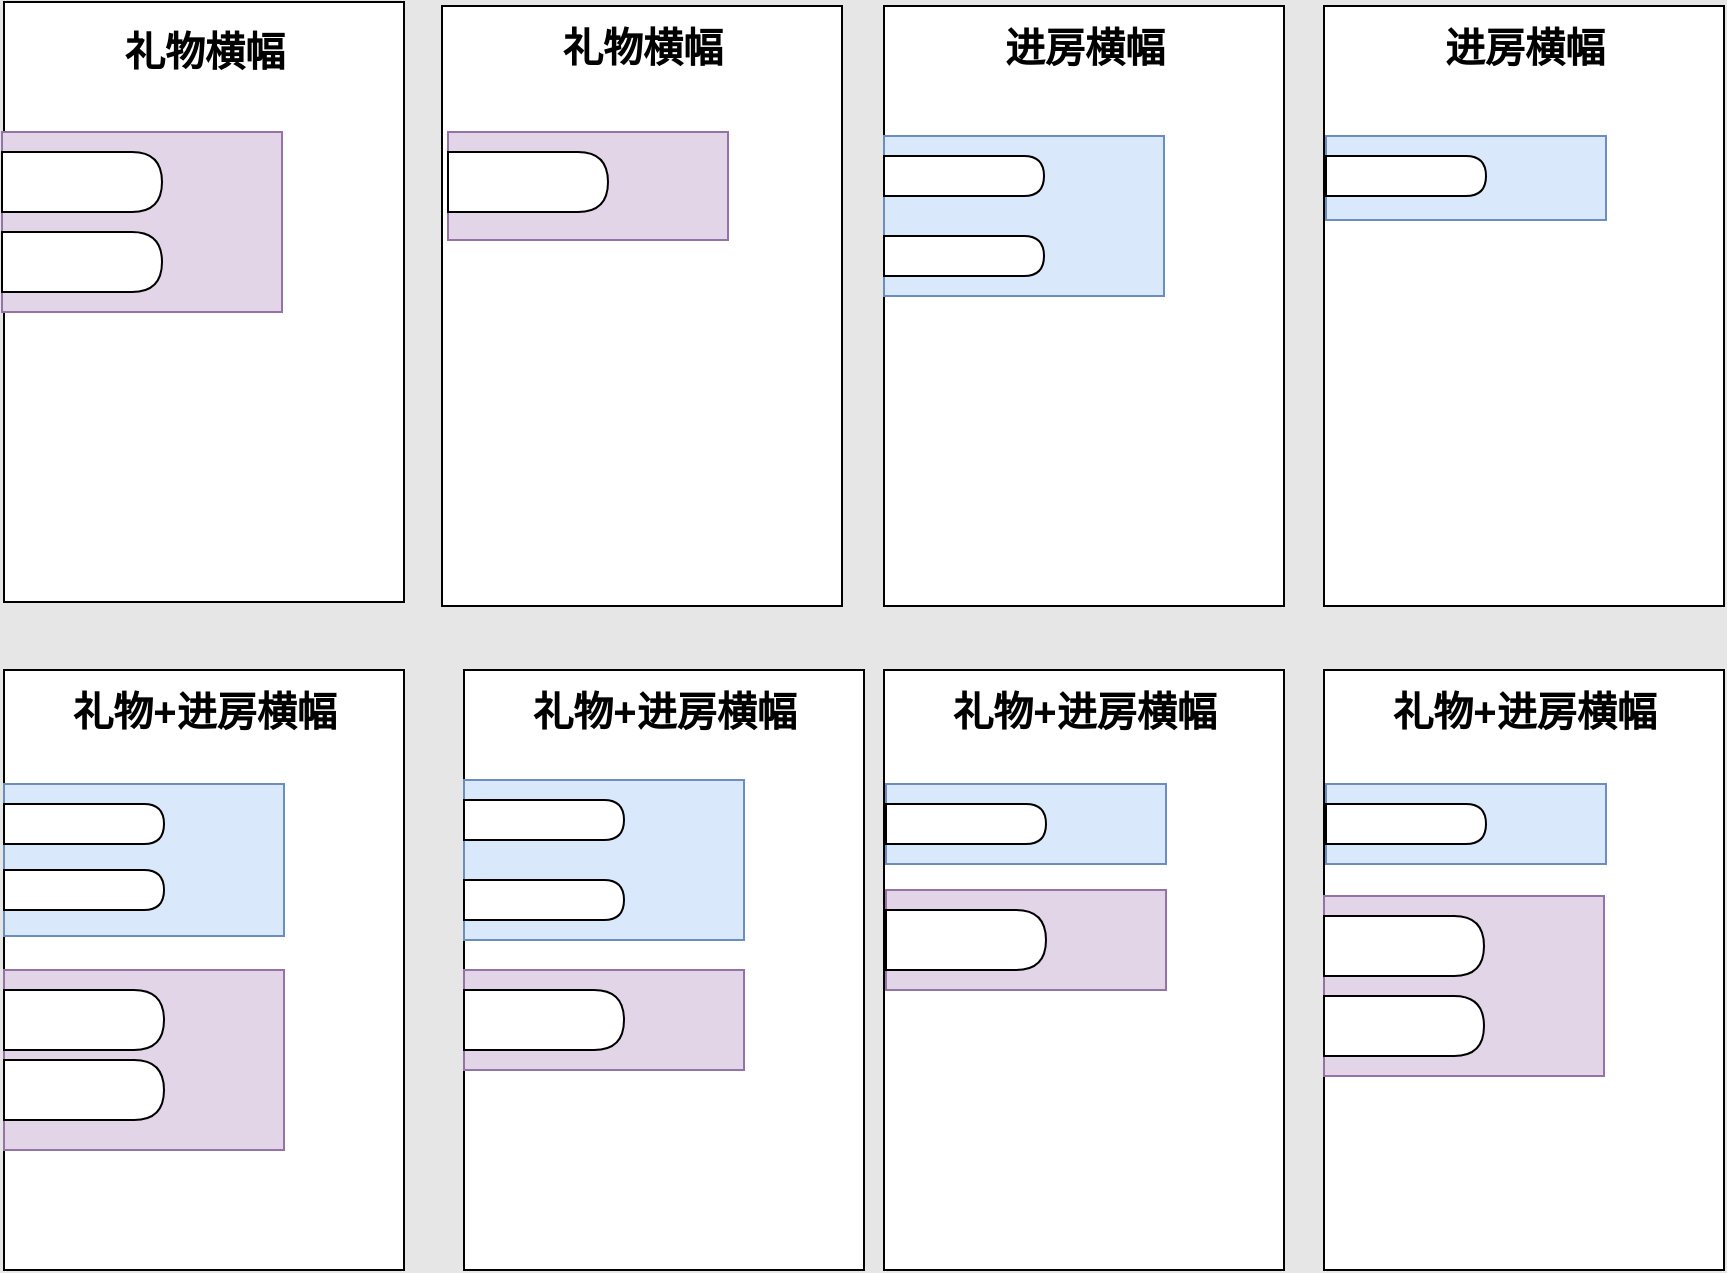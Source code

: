 <mxfile version="21.3.8" type="github">
  <diagram name="第 1 页" id="21wryE9cpPkN6CBN8J82">
    <mxGraphModel dx="1421" dy="802" grid="0" gridSize="10" guides="1" tooltips="1" connect="1" arrows="1" fold="1" page="1" pageScale="1" pageWidth="1169" pageHeight="1654" background="#E6E6E6" math="0" shadow="0">
      <root>
        <mxCell id="0" />
        <mxCell id="1" parent="0" />
        <mxCell id="NntcsTIN72N_UlGQNQEp-1" value="" style="rounded=0;whiteSpace=wrap;html=1;" vertex="1" parent="1">
          <mxGeometry x="170" y="196" width="200" height="300" as="geometry" />
        </mxCell>
        <mxCell id="NntcsTIN72N_UlGQNQEp-10" value="礼物横幅" style="text;strokeColor=none;fillColor=none;html=1;fontSize=20;fontStyle=1;verticalAlign=middle;align=center;rounded=0;" vertex="1" parent="1">
          <mxGeometry x="220" y="200" width="100" height="40" as="geometry" />
        </mxCell>
        <mxCell id="NntcsTIN72N_UlGQNQEp-11" value="" style="rounded=0;whiteSpace=wrap;html=1;" vertex="1" parent="1">
          <mxGeometry x="610" y="198" width="200" height="300" as="geometry" />
        </mxCell>
        <mxCell id="NntcsTIN72N_UlGQNQEp-15" value="进房横幅" style="text;strokeColor=none;fillColor=none;html=1;fontSize=20;fontStyle=1;verticalAlign=middle;align=center;rounded=0;" vertex="1" parent="1">
          <mxGeometry x="660" y="198" width="100" height="40" as="geometry" />
        </mxCell>
        <mxCell id="NntcsTIN72N_UlGQNQEp-16" value="" style="rounded=0;whiteSpace=wrap;html=1;" vertex="1" parent="1">
          <mxGeometry x="170" y="530" width="200" height="300" as="geometry" />
        </mxCell>
        <mxCell id="NntcsTIN72N_UlGQNQEp-20" value="礼物+进房横幅" style="text;strokeColor=none;fillColor=none;html=1;fontSize=20;fontStyle=1;verticalAlign=middle;align=center;rounded=0;" vertex="1" parent="1">
          <mxGeometry x="220" y="530" width="100" height="40" as="geometry" />
        </mxCell>
        <mxCell id="NntcsTIN72N_UlGQNQEp-28" value="" style="rounded=0;whiteSpace=wrap;html=1;" vertex="1" parent="1">
          <mxGeometry x="400" y="530" width="200" height="300" as="geometry" />
        </mxCell>
        <mxCell id="NntcsTIN72N_UlGQNQEp-29" value="礼物+进房横幅" style="text;strokeColor=none;fillColor=none;html=1;fontSize=20;fontStyle=1;verticalAlign=middle;align=center;rounded=0;" vertex="1" parent="1">
          <mxGeometry x="450" y="530" width="100" height="40" as="geometry" />
        </mxCell>
        <mxCell id="NntcsTIN72N_UlGQNQEp-37" value="" style="rounded=0;whiteSpace=wrap;html=1;" vertex="1" parent="1">
          <mxGeometry x="610" y="530" width="200" height="300" as="geometry" />
        </mxCell>
        <mxCell id="NntcsTIN72N_UlGQNQEp-38" value="礼物+进房横幅" style="text;strokeColor=none;fillColor=none;html=1;fontSize=20;fontStyle=1;verticalAlign=middle;align=center;rounded=0;" vertex="1" parent="1">
          <mxGeometry x="660" y="530" width="100" height="40" as="geometry" />
        </mxCell>
        <mxCell id="NntcsTIN72N_UlGQNQEp-47" value="" style="rounded=0;whiteSpace=wrap;html=1;" vertex="1" parent="1">
          <mxGeometry x="830" y="530" width="200" height="300" as="geometry" />
        </mxCell>
        <mxCell id="NntcsTIN72N_UlGQNQEp-48" value="礼物+进房横幅" style="text;strokeColor=none;fillColor=none;html=1;fontSize=20;fontStyle=1;verticalAlign=middle;align=center;rounded=0;" vertex="1" parent="1">
          <mxGeometry x="880" y="530" width="100" height="40" as="geometry" />
        </mxCell>
        <mxCell id="NntcsTIN72N_UlGQNQEp-62" value="" style="rounded=0;whiteSpace=wrap;html=1;" vertex="1" parent="1">
          <mxGeometry x="389" y="198" width="200" height="300" as="geometry" />
        </mxCell>
        <mxCell id="NntcsTIN72N_UlGQNQEp-66" value="礼物横幅" style="text;strokeColor=none;fillColor=none;html=1;fontSize=20;fontStyle=1;verticalAlign=middle;align=center;rounded=0;" vertex="1" parent="1">
          <mxGeometry x="439" y="198" width="100" height="40" as="geometry" />
        </mxCell>
        <mxCell id="NntcsTIN72N_UlGQNQEp-68" value="" style="rounded=0;whiteSpace=wrap;html=1;" vertex="1" parent="1">
          <mxGeometry x="830" y="198" width="200" height="300" as="geometry" />
        </mxCell>
        <mxCell id="NntcsTIN72N_UlGQNQEp-72" value="进房横幅" style="text;strokeColor=none;fillColor=none;html=1;fontSize=20;fontStyle=1;verticalAlign=middle;align=center;rounded=0;" vertex="1" parent="1">
          <mxGeometry x="880" y="198" width="100" height="40" as="geometry" />
        </mxCell>
        <mxCell id="NntcsTIN72N_UlGQNQEp-73" value="" style="group" vertex="1" connectable="0" parent="1">
          <mxGeometry x="169" y="261" width="140" height="90" as="geometry" />
        </mxCell>
        <mxCell id="NntcsTIN72N_UlGQNQEp-6" value="" style="rounded=0;whiteSpace=wrap;html=1;fillColor=#e1d5e7;strokeColor=#9673a6;movable=1;resizable=1;rotatable=1;deletable=1;editable=1;locked=0;connectable=1;" vertex="1" parent="NntcsTIN72N_UlGQNQEp-73">
          <mxGeometry width="140" height="90" as="geometry" />
        </mxCell>
        <mxCell id="NntcsTIN72N_UlGQNQEp-7" value="" style="shape=delay;whiteSpace=wrap;html=1;rounded=0;movable=0;resizable=0;rotatable=0;deletable=0;editable=0;locked=1;connectable=0;" vertex="1" parent="NntcsTIN72N_UlGQNQEp-73">
          <mxGeometry y="10" width="80" height="30" as="geometry" />
        </mxCell>
        <mxCell id="NntcsTIN72N_UlGQNQEp-9" value="" style="shape=delay;whiteSpace=wrap;html=1;rounded=0;movable=0;resizable=0;rotatable=0;deletable=0;editable=0;locked=1;connectable=0;" vertex="1" parent="NntcsTIN72N_UlGQNQEp-73">
          <mxGeometry y="50" width="80" height="30" as="geometry" />
        </mxCell>
        <mxCell id="NntcsTIN72N_UlGQNQEp-74" value="" style="group" vertex="1" connectable="0" parent="1">
          <mxGeometry x="392" y="261" width="140" height="54" as="geometry" />
        </mxCell>
        <mxCell id="NntcsTIN72N_UlGQNQEp-63" value="" style="rounded=0;whiteSpace=wrap;html=1;fillColor=#e1d5e7;strokeColor=#9673a6;" vertex="1" parent="NntcsTIN72N_UlGQNQEp-74">
          <mxGeometry width="140" height="54" as="geometry" />
        </mxCell>
        <mxCell id="NntcsTIN72N_UlGQNQEp-64" value="" style="shape=delay;whiteSpace=wrap;html=1;rounded=0;" vertex="1" parent="NntcsTIN72N_UlGQNQEp-74">
          <mxGeometry y="10" width="80" height="30" as="geometry" />
        </mxCell>
        <mxCell id="NntcsTIN72N_UlGQNQEp-75" value="" style="group" vertex="1" connectable="0" parent="1">
          <mxGeometry x="610" y="263" width="140" height="80" as="geometry" />
        </mxCell>
        <mxCell id="NntcsTIN72N_UlGQNQEp-12" value="" style="rounded=0;whiteSpace=wrap;html=1;fillColor=#dae8fc;strokeColor=#6c8ebf;" vertex="1" parent="NntcsTIN72N_UlGQNQEp-75">
          <mxGeometry width="140" height="80" as="geometry" />
        </mxCell>
        <mxCell id="NntcsTIN72N_UlGQNQEp-13" value="" style="shape=delay;whiteSpace=wrap;html=1;rounded=0;" vertex="1" parent="NntcsTIN72N_UlGQNQEp-75">
          <mxGeometry y="10" width="80" height="20" as="geometry" />
        </mxCell>
        <mxCell id="NntcsTIN72N_UlGQNQEp-14" value="" style="shape=delay;whiteSpace=wrap;html=1;rounded=0;" vertex="1" parent="NntcsTIN72N_UlGQNQEp-75">
          <mxGeometry y="50" width="80" height="20" as="geometry" />
        </mxCell>
        <mxCell id="NntcsTIN72N_UlGQNQEp-78" value="" style="group" vertex="1" connectable="0" parent="1">
          <mxGeometry x="170" y="680" width="140" height="90" as="geometry" />
        </mxCell>
        <mxCell id="NntcsTIN72N_UlGQNQEp-22" value="" style="rounded=0;whiteSpace=wrap;html=1;fillColor=#e1d5e7;strokeColor=#9673a6;" vertex="1" parent="NntcsTIN72N_UlGQNQEp-78">
          <mxGeometry width="140" height="90" as="geometry" />
        </mxCell>
        <mxCell id="NntcsTIN72N_UlGQNQEp-23" value="" style="shape=delay;whiteSpace=wrap;html=1;rounded=0;" vertex="1" parent="NntcsTIN72N_UlGQNQEp-78">
          <mxGeometry y="10" width="80" height="30" as="geometry" />
        </mxCell>
        <mxCell id="NntcsTIN72N_UlGQNQEp-24" value="" style="shape=delay;whiteSpace=wrap;html=1;rounded=0;" vertex="1" parent="NntcsTIN72N_UlGQNQEp-78">
          <mxGeometry y="45" width="80" height="30" as="geometry" />
        </mxCell>
        <mxCell id="NntcsTIN72N_UlGQNQEp-79" value="" style="group" vertex="1" connectable="0" parent="1">
          <mxGeometry x="170" y="587" width="140" height="76" as="geometry" />
        </mxCell>
        <mxCell id="NntcsTIN72N_UlGQNQEp-25" value="" style="rounded=0;whiteSpace=wrap;html=1;fillColor=#dae8fc;strokeColor=#6c8ebf;" vertex="1" parent="NntcsTIN72N_UlGQNQEp-79">
          <mxGeometry width="140" height="76" as="geometry" />
        </mxCell>
        <mxCell id="NntcsTIN72N_UlGQNQEp-26" value="" style="shape=delay;whiteSpace=wrap;html=1;rounded=0;" vertex="1" parent="NntcsTIN72N_UlGQNQEp-79">
          <mxGeometry y="10" width="80" height="20" as="geometry" />
        </mxCell>
        <mxCell id="NntcsTIN72N_UlGQNQEp-27" value="" style="shape=delay;whiteSpace=wrap;html=1;rounded=0;" vertex="1" parent="NntcsTIN72N_UlGQNQEp-79">
          <mxGeometry y="43" width="80" height="20" as="geometry" />
        </mxCell>
        <mxCell id="NntcsTIN72N_UlGQNQEp-80" value="" style="group" vertex="1" connectable="0" parent="1">
          <mxGeometry x="400" y="680" width="140" height="50" as="geometry" />
        </mxCell>
        <mxCell id="NntcsTIN72N_UlGQNQEp-30" value="" style="rounded=0;whiteSpace=wrap;html=1;fillColor=#e1d5e7;strokeColor=#9673a6;" vertex="1" parent="NntcsTIN72N_UlGQNQEp-80">
          <mxGeometry width="140" height="50" as="geometry" />
        </mxCell>
        <mxCell id="NntcsTIN72N_UlGQNQEp-31" value="" style="shape=delay;whiteSpace=wrap;html=1;rounded=0;" vertex="1" parent="NntcsTIN72N_UlGQNQEp-80">
          <mxGeometry y="10" width="80" height="30" as="geometry" />
        </mxCell>
        <mxCell id="NntcsTIN72N_UlGQNQEp-83" value="" style="group" vertex="1" connectable="0" parent="1">
          <mxGeometry x="400" y="585" width="140" height="80" as="geometry" />
        </mxCell>
        <mxCell id="NntcsTIN72N_UlGQNQEp-33" value="" style="rounded=0;whiteSpace=wrap;html=1;fillColor=#dae8fc;strokeColor=#6c8ebf;" vertex="1" parent="NntcsTIN72N_UlGQNQEp-83">
          <mxGeometry width="140" height="80" as="geometry" />
        </mxCell>
        <mxCell id="NntcsTIN72N_UlGQNQEp-34" value="" style="shape=delay;whiteSpace=wrap;html=1;rounded=0;" vertex="1" parent="NntcsTIN72N_UlGQNQEp-83">
          <mxGeometry y="10" width="80" height="20" as="geometry" />
        </mxCell>
        <mxCell id="NntcsTIN72N_UlGQNQEp-35" value="" style="shape=delay;whiteSpace=wrap;html=1;rounded=0;" vertex="1" parent="NntcsTIN72N_UlGQNQEp-83">
          <mxGeometry y="50" width="80" height="20" as="geometry" />
        </mxCell>
        <mxCell id="NntcsTIN72N_UlGQNQEp-85" value="" style="group" vertex="1" connectable="0" parent="1">
          <mxGeometry x="611" y="640" width="140" height="50" as="geometry" />
        </mxCell>
        <mxCell id="NntcsTIN72N_UlGQNQEp-39" value="" style="rounded=0;whiteSpace=wrap;html=1;fillColor=#e1d5e7;strokeColor=#9673a6;" vertex="1" parent="NntcsTIN72N_UlGQNQEp-85">
          <mxGeometry width="140" height="50" as="geometry" />
        </mxCell>
        <mxCell id="NntcsTIN72N_UlGQNQEp-40" value="" style="shape=delay;whiteSpace=wrap;html=1;rounded=0;" vertex="1" parent="NntcsTIN72N_UlGQNQEp-85">
          <mxGeometry y="10" width="80" height="30" as="geometry" />
        </mxCell>
        <mxCell id="NntcsTIN72N_UlGQNQEp-86" value="" style="group" vertex="1" connectable="0" parent="1">
          <mxGeometry x="611" y="587" width="140" height="40" as="geometry" />
        </mxCell>
        <mxCell id="NntcsTIN72N_UlGQNQEp-41" value="" style="rounded=0;whiteSpace=wrap;html=1;fillColor=#dae8fc;strokeColor=#6c8ebf;" vertex="1" parent="NntcsTIN72N_UlGQNQEp-86">
          <mxGeometry width="140" height="40" as="geometry" />
        </mxCell>
        <mxCell id="NntcsTIN72N_UlGQNQEp-42" value="" style="shape=delay;whiteSpace=wrap;html=1;rounded=0;" vertex="1" parent="NntcsTIN72N_UlGQNQEp-86">
          <mxGeometry y="10" width="80" height="20" as="geometry" />
        </mxCell>
        <mxCell id="NntcsTIN72N_UlGQNQEp-87" value="" style="group" vertex="1" connectable="0" parent="1">
          <mxGeometry x="831" y="587" width="140" height="40" as="geometry" />
        </mxCell>
        <mxCell id="NntcsTIN72N_UlGQNQEp-50" value="" style="rounded=0;whiteSpace=wrap;html=1;fillColor=#dae8fc;strokeColor=#6c8ebf;" vertex="1" parent="NntcsTIN72N_UlGQNQEp-87">
          <mxGeometry width="140" height="40" as="geometry" />
        </mxCell>
        <mxCell id="NntcsTIN72N_UlGQNQEp-51" value="" style="shape=delay;whiteSpace=wrap;html=1;rounded=0;" vertex="1" parent="NntcsTIN72N_UlGQNQEp-87">
          <mxGeometry y="10" width="80" height="20" as="geometry" />
        </mxCell>
        <mxCell id="NntcsTIN72N_UlGQNQEp-88" value="" style="group" vertex="1" connectable="0" parent="1">
          <mxGeometry x="830" y="643" width="140" height="90" as="geometry" />
        </mxCell>
        <mxCell id="NntcsTIN72N_UlGQNQEp-53" value="" style="rounded=0;whiteSpace=wrap;html=1;fillColor=#e1d5e7;strokeColor=#9673a6;" vertex="1" parent="NntcsTIN72N_UlGQNQEp-88">
          <mxGeometry width="140" height="90" as="geometry" />
        </mxCell>
        <mxCell id="NntcsTIN72N_UlGQNQEp-54" value="" style="shape=delay;whiteSpace=wrap;html=1;rounded=0;" vertex="1" parent="NntcsTIN72N_UlGQNQEp-88">
          <mxGeometry y="10" width="80" height="30" as="geometry" />
        </mxCell>
        <mxCell id="NntcsTIN72N_UlGQNQEp-55" value="" style="shape=delay;whiteSpace=wrap;html=1;rounded=0;" vertex="1" parent="NntcsTIN72N_UlGQNQEp-88">
          <mxGeometry y="50" width="80" height="30" as="geometry" />
        </mxCell>
        <mxCell id="NntcsTIN72N_UlGQNQEp-92" value="" style="group" vertex="1" connectable="0" parent="1">
          <mxGeometry x="831" y="263" width="140" height="42" as="geometry" />
        </mxCell>
        <mxCell id="NntcsTIN72N_UlGQNQEp-69" value="" style="rounded=0;whiteSpace=wrap;html=1;fillColor=#dae8fc;strokeColor=#6c8ebf;" vertex="1" parent="NntcsTIN72N_UlGQNQEp-92">
          <mxGeometry width="140" height="42" as="geometry" />
        </mxCell>
        <mxCell id="NntcsTIN72N_UlGQNQEp-70" value="" style="shape=delay;whiteSpace=wrap;html=1;rounded=0;" vertex="1" parent="NntcsTIN72N_UlGQNQEp-92">
          <mxGeometry y="10" width="80" height="20" as="geometry" />
        </mxCell>
      </root>
    </mxGraphModel>
  </diagram>
</mxfile>
